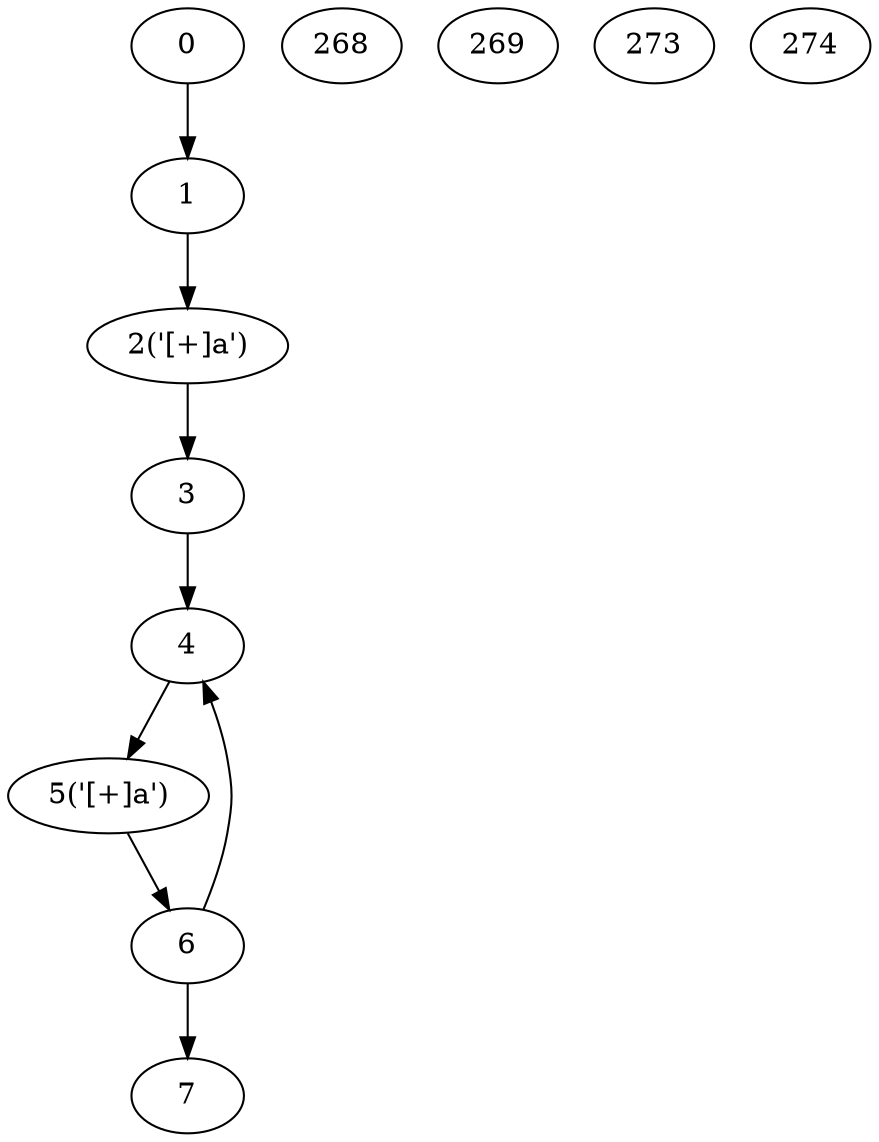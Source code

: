 digraph g {
	0 ;
	1 ;
	2 [label="2('[+]a')"];
	3 ;
	4 ;
	5 [label="5('[+]a')"];
	6 ;
	7 ;
	268 ;
	269 ;
	273 ;
	274 ;
	0->1;
	1->2;
	2->3;
	3->4;
	6->4;
	4->5;
	5->6;
	6->7;
}
